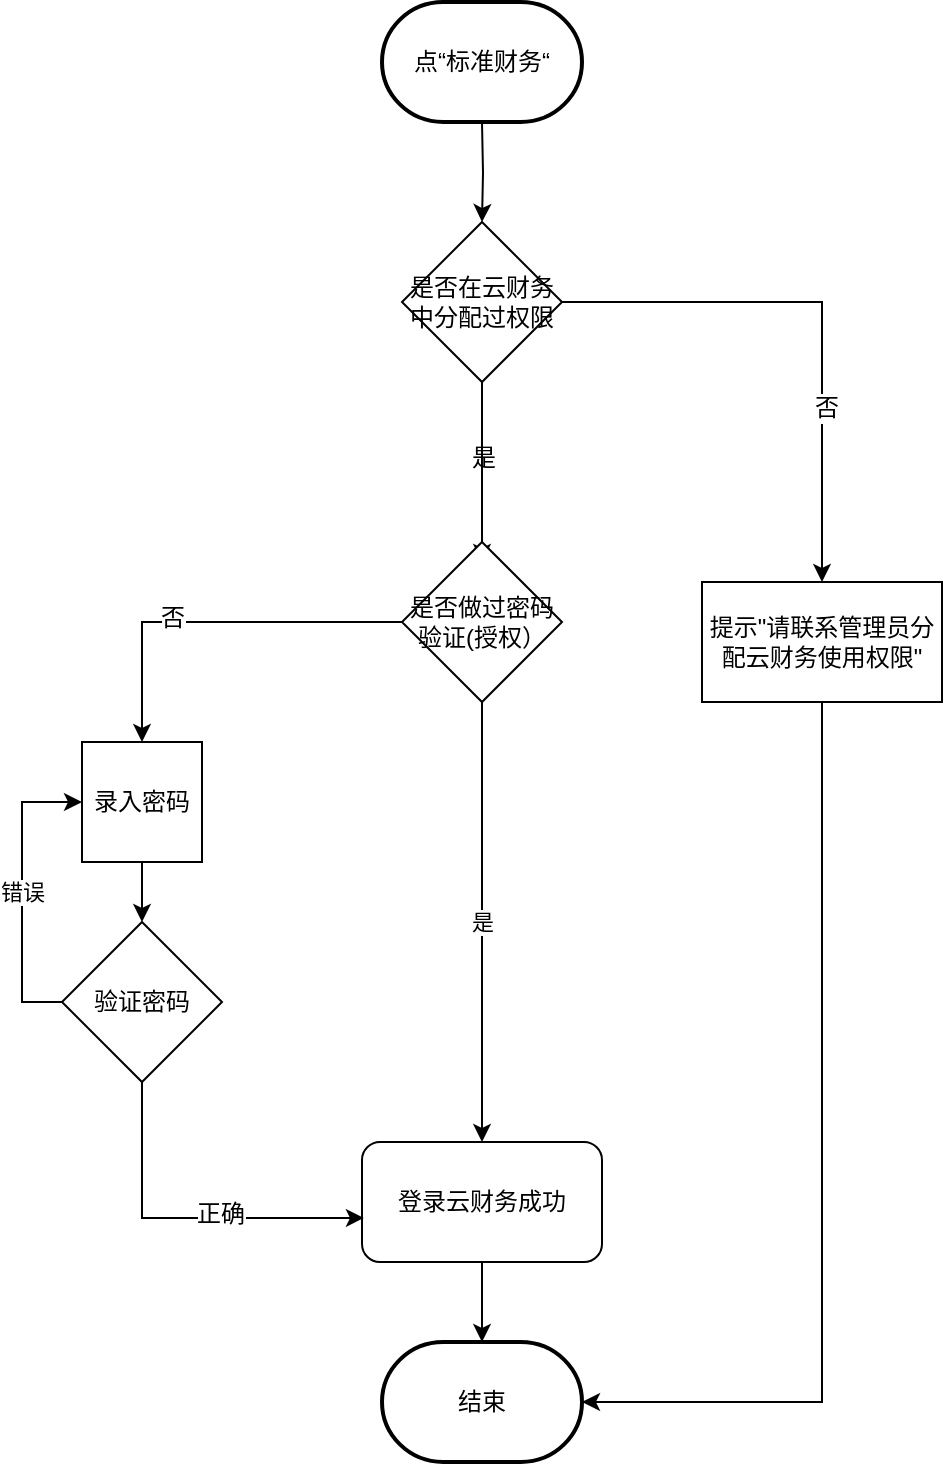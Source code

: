 <mxfile version="20.5.3" type="github" pages="5">
  <diagram id="2FH1oBRZPqTbDsNVQS-m" name="流程">
    <mxGraphModel dx="1422" dy="794" grid="1" gridSize="10" guides="1" tooltips="1" connect="1" arrows="1" fold="1" page="1" pageScale="1" pageWidth="827" pageHeight="1169" math="0" shadow="0">
      <root>
        <mxCell id="0" />
        <mxCell id="1" parent="0" />
        <mxCell id="DpBHxD5MmC1SIuMm1yzt-2" style="edgeStyle=orthogonalEdgeStyle;rounded=0;orthogonalLoop=1;jettySize=auto;html=1;" parent="1" target="DpBHxD5MmC1SIuMm1yzt-3" edge="1">
          <mxGeometry relative="1" as="geometry">
            <mxPoint x="310" y="290" as="targetPoint" />
            <mxPoint x="310" y="200" as="sourcePoint" />
          </mxGeometry>
        </mxCell>
        <mxCell id="DpBHxD5MmC1SIuMm1yzt-4" style="edgeStyle=orthogonalEdgeStyle;rounded=0;orthogonalLoop=1;jettySize=auto;html=1;" parent="1" source="DpBHxD5MmC1SIuMm1yzt-3" target="DpBHxD5MmC1SIuMm1yzt-5" edge="1">
          <mxGeometry relative="1" as="geometry">
            <mxPoint x="480" y="460" as="targetPoint" />
          </mxGeometry>
        </mxCell>
        <mxCell id="DpBHxD5MmC1SIuMm1yzt-6" value="否" style="text;html=1;resizable=0;points=[];align=center;verticalAlign=middle;labelBackgroundColor=#ffffff;" parent="DpBHxD5MmC1SIuMm1yzt-4" vertex="1" connectable="0">
          <mxGeometry x="-0.037" y="-53" relative="1" as="geometry">
            <mxPoint x="55" y="53" as="offset" />
          </mxGeometry>
        </mxCell>
        <mxCell id="DpBHxD5MmC1SIuMm1yzt-7" style="edgeStyle=orthogonalEdgeStyle;rounded=0;orthogonalLoop=1;jettySize=auto;html=1;" parent="1" source="DpBHxD5MmC1SIuMm1yzt-3" edge="1">
          <mxGeometry relative="1" as="geometry">
            <mxPoint x="310" y="420" as="targetPoint" />
          </mxGeometry>
        </mxCell>
        <mxCell id="DpBHxD5MmC1SIuMm1yzt-3" value="是否在云财务中分配过权限" style="rhombus;whiteSpace=wrap;html=1;" parent="1" vertex="1">
          <mxGeometry x="270" y="250" width="80" height="80" as="geometry" />
        </mxCell>
        <mxCell id="DpBHxD5MmC1SIuMm1yzt-23" style="edgeStyle=orthogonalEdgeStyle;rounded=0;orthogonalLoop=1;jettySize=auto;html=1;entryX=1;entryY=0.5;entryDx=0;entryDy=0;entryPerimeter=0;exitX=0.5;exitY=1;exitDx=0;exitDy=0;" parent="1" source="DpBHxD5MmC1SIuMm1yzt-5" target="DpBHxD5MmC1SIuMm1yzt-22" edge="1">
          <mxGeometry relative="1" as="geometry" />
        </mxCell>
        <mxCell id="DpBHxD5MmC1SIuMm1yzt-5" value="提示&quot;请联系管理员分配云财务使用权限&quot;&lt;br&gt;" style="rounded=0;whiteSpace=wrap;html=1;" parent="1" vertex="1">
          <mxGeometry x="420" y="430" width="120" height="60" as="geometry" />
        </mxCell>
        <mxCell id="DpBHxD5MmC1SIuMm1yzt-9" value="是" style="text;html=1;resizable=0;points=[];autosize=1;align=left;verticalAlign=top;spacingTop=-4;" parent="1" vertex="1">
          <mxGeometry x="303" y="358" width="30" height="20" as="geometry" />
        </mxCell>
        <mxCell id="DpBHxD5MmC1SIuMm1yzt-11" value="是" style="edgeStyle=orthogonalEdgeStyle;rounded=0;orthogonalLoop=1;jettySize=auto;html=1;" parent="1" source="DpBHxD5MmC1SIuMm1yzt-10" target="DpBHxD5MmC1SIuMm1yzt-12" edge="1">
          <mxGeometry relative="1" as="geometry">
            <mxPoint x="310" y="570" as="targetPoint" />
          </mxGeometry>
        </mxCell>
        <mxCell id="DpBHxD5MmC1SIuMm1yzt-13" style="edgeStyle=orthogonalEdgeStyle;rounded=0;orthogonalLoop=1;jettySize=auto;html=1;" parent="1" source="DpBHxD5MmC1SIuMm1yzt-10" target="DpBHxD5MmC1SIuMm1yzt-14" edge="1">
          <mxGeometry relative="1" as="geometry">
            <mxPoint x="130" y="540" as="targetPoint" />
          </mxGeometry>
        </mxCell>
        <mxCell id="DpBHxD5MmC1SIuMm1yzt-15" value="否" style="text;html=1;resizable=0;points=[];align=center;verticalAlign=middle;labelBackgroundColor=#ffffff;" parent="DpBHxD5MmC1SIuMm1yzt-13" vertex="1" connectable="0">
          <mxGeometry x="0.21" y="-2" relative="1" as="geometry">
            <mxPoint as="offset" />
          </mxGeometry>
        </mxCell>
        <mxCell id="DpBHxD5MmC1SIuMm1yzt-10" value="是否做过密码验证(授权）" style="rhombus;whiteSpace=wrap;html=1;" parent="1" vertex="1">
          <mxGeometry x="270" y="410" width="80" height="80" as="geometry" />
        </mxCell>
        <mxCell id="DpBHxD5MmC1SIuMm1yzt-21" style="edgeStyle=orthogonalEdgeStyle;rounded=0;orthogonalLoop=1;jettySize=auto;html=1;" parent="1" source="DpBHxD5MmC1SIuMm1yzt-12" target="DpBHxD5MmC1SIuMm1yzt-22" edge="1">
          <mxGeometry relative="1" as="geometry">
            <mxPoint x="310" y="880" as="targetPoint" />
          </mxGeometry>
        </mxCell>
        <mxCell id="DpBHxD5MmC1SIuMm1yzt-12" value="登录云财务成功" style="rounded=1;whiteSpace=wrap;html=1;" parent="1" vertex="1">
          <mxGeometry x="250" y="710" width="120" height="60" as="geometry" />
        </mxCell>
        <mxCell id="DpBHxD5MmC1SIuMm1yzt-16" style="edgeStyle=orthogonalEdgeStyle;rounded=0;orthogonalLoop=1;jettySize=auto;html=1;" parent="1" source="DpBHxD5MmC1SIuMm1yzt-14" target="DpBHxD5MmC1SIuMm1yzt-17" edge="1">
          <mxGeometry relative="1" as="geometry">
            <mxPoint x="140" y="620" as="targetPoint" />
          </mxGeometry>
        </mxCell>
        <mxCell id="DpBHxD5MmC1SIuMm1yzt-14" value="录入密码" style="whiteSpace=wrap;html=1;aspect=fixed;" parent="1" vertex="1">
          <mxGeometry x="110" y="510" width="60" height="60" as="geometry" />
        </mxCell>
        <mxCell id="DpBHxD5MmC1SIuMm1yzt-18" style="edgeStyle=orthogonalEdgeStyle;rounded=0;orthogonalLoop=1;jettySize=auto;html=1;entryX=0.008;entryY=0.633;entryDx=0;entryDy=0;entryPerimeter=0;exitX=0.5;exitY=1;exitDx=0;exitDy=0;" parent="1" source="DpBHxD5MmC1SIuMm1yzt-17" target="DpBHxD5MmC1SIuMm1yzt-12" edge="1">
          <mxGeometry relative="1" as="geometry" />
        </mxCell>
        <mxCell id="DpBHxD5MmC1SIuMm1yzt-19" value="正确" style="text;html=1;resizable=0;points=[];align=center;verticalAlign=middle;labelBackgroundColor=#ffffff;" parent="DpBHxD5MmC1SIuMm1yzt-18" vertex="1" connectable="0">
          <mxGeometry x="0.196" y="2" relative="1" as="geometry">
            <mxPoint as="offset" />
          </mxGeometry>
        </mxCell>
        <mxCell id="DpBHxD5MmC1SIuMm1yzt-20" value="错误" style="edgeStyle=orthogonalEdgeStyle;rounded=0;orthogonalLoop=1;jettySize=auto;html=1;entryX=0;entryY=0.5;entryDx=0;entryDy=0;exitX=0;exitY=0.5;exitDx=0;exitDy=0;" parent="1" source="DpBHxD5MmC1SIuMm1yzt-17" target="DpBHxD5MmC1SIuMm1yzt-14" edge="1">
          <mxGeometry relative="1" as="geometry" />
        </mxCell>
        <mxCell id="DpBHxD5MmC1SIuMm1yzt-17" value="验证密码" style="rhombus;whiteSpace=wrap;html=1;" parent="1" vertex="1">
          <mxGeometry x="100" y="600" width="80" height="80" as="geometry" />
        </mxCell>
        <mxCell id="DpBHxD5MmC1SIuMm1yzt-22" value="结束" style="strokeWidth=2;html=1;shape=mxgraph.flowchart.terminator;whiteSpace=wrap;" parent="1" vertex="1">
          <mxGeometry x="260" y="810" width="100" height="60" as="geometry" />
        </mxCell>
        <mxCell id="DpBHxD5MmC1SIuMm1yzt-24" value="点“标准财务“" style="strokeWidth=2;html=1;shape=mxgraph.flowchart.terminator;whiteSpace=wrap;" parent="1" vertex="1">
          <mxGeometry x="260" y="140" width="100" height="60" as="geometry" />
        </mxCell>
      </root>
    </mxGraphModel>
  </diagram>
  <diagram id="aBCYHGFu5XMhylgN3FTu" name="Page-2">
    <mxGraphModel dx="1422" dy="794" grid="1" gridSize="10" guides="1" tooltips="1" connect="1" arrows="1" fold="1" page="1" pageScale="1" pageWidth="827" pageHeight="1169" math="0" shadow="0">
      <root>
        <mxCell id="WR9KJZWkcBQFRR8G0NdJ-0" />
        <mxCell id="WR9KJZWkcBQFRR8G0NdJ-1" parent="WR9KJZWkcBQFRR8G0NdJ-0" />
        <mxCell id="F9_ioKnyrtnaojyvEA18-0" value="nodejs" style="rounded=0;whiteSpace=wrap;html=1;" parent="WR9KJZWkcBQFRR8G0NdJ-1" vertex="1">
          <mxGeometry x="120" y="140" width="130" height="60" as="geometry" />
        </mxCell>
        <mxCell id="F9_ioKnyrtnaojyvEA18-1" value="Aprac" style="rounded=0;whiteSpace=wrap;html=1;" parent="WR9KJZWkcBQFRR8G0NdJ-1" vertex="1">
          <mxGeometry x="250" y="140" width="130" height="60" as="geometry" />
        </mxCell>
        <mxCell id="F9_ioKnyrtnaojyvEA18-2" value="mysql" style="rounded=0;whiteSpace=wrap;html=1;" parent="WR9KJZWkcBQFRR8G0NdJ-1" vertex="1">
          <mxGeometry x="120" y="200" width="260" height="60" as="geometry" />
        </mxCell>
        <mxCell id="F9_ioKnyrtnaojyvEA18-3" value="linux" style="rounded=0;whiteSpace=wrap;html=1;" parent="WR9KJZWkcBQFRR8G0NdJ-1" vertex="1">
          <mxGeometry x="120" y="260" width="260" height="60" as="geometry" />
        </mxCell>
      </root>
    </mxGraphModel>
  </diagram>
  <diagram id="VMzlYNDD-KMSbTbEH4R2" name="结构">
    <mxGraphModel dx="1422" dy="794" grid="1" gridSize="10" guides="1" tooltips="1" connect="1" arrows="1" fold="1" page="1" pageScale="1" pageWidth="2339" pageHeight="3300" math="0" shadow="0">
      <root>
        <mxCell id="YWuLQID-T62jxmNtoZpk-0" />
        <mxCell id="YWuLQID-T62jxmNtoZpk-1" parent="YWuLQID-T62jxmNtoZpk-0" />
        <mxCell id="YWuLQID-T62jxmNtoZpk-2" value="JavaScript" style="rounded=0;whiteSpace=wrap;html=1;fontStyle=1" parent="YWuLQID-T62jxmNtoZpk-1" vertex="1">
          <mxGeometry x="400" y="380" width="110" height="60" as="geometry" />
        </mxCell>
        <mxCell id="YWuLQID-T62jxmNtoZpk-3" value=".Net(C#)" style="rounded=0;whiteSpace=wrap;html=1;fontStyle=1" parent="YWuLQID-T62jxmNtoZpk-1" vertex="1">
          <mxGeometry x="260" y="440" width="250" height="60" as="geometry" />
        </mxCell>
        <mxCell id="ccIuDA0MVtU8twA8KvAj-0" value="MySQL" style="rounded=0;whiteSpace=wrap;html=1;fontStyle=1" parent="YWuLQID-T62jxmNtoZpk-1" vertex="1">
          <mxGeometry x="260" y="500" width="250" height="70" as="geometry" />
        </mxCell>
        <mxCell id="ccIuDA0MVtU8twA8KvAj-5" value="" style="shape=curlyBracket;whiteSpace=wrap;html=1;rounded=1;" parent="YWuLQID-T62jxmNtoZpk-1" vertex="1">
          <mxGeometry x="220" y="390" width="20" height="90" as="geometry" />
        </mxCell>
        <mxCell id="ccIuDA0MVtU8twA8KvAj-10" value="Gspx" style="rounded=0;whiteSpace=wrap;html=1;fontStyle=1" parent="YWuLQID-T62jxmNtoZpk-1" vertex="1">
          <mxGeometry x="260" y="380" width="140" height="60" as="geometry" />
        </mxCell>
        <mxCell id="ccIuDA0MVtU8twA8KvAj-11" value="JavaScript" style="rounded=0;whiteSpace=wrap;html=1;fontStyle=1" parent="YWuLQID-T62jxmNtoZpk-1" vertex="1">
          <mxGeometry x="1010" y="380" width="110" height="60" as="geometry" />
        </mxCell>
        <mxCell id="ccIuDA0MVtU8twA8KvAj-12" value="NodeJ(JavaScript）" style="rounded=0;whiteSpace=wrap;html=1;fontStyle=1" parent="YWuLQID-T62jxmNtoZpk-1" vertex="1">
          <mxGeometry x="870" y="440" width="250" height="60" as="geometry" />
        </mxCell>
        <mxCell id="ccIuDA0MVtU8twA8KvAj-13" value="MySQL" style="rounded=0;whiteSpace=wrap;html=1;fontStyle=1" parent="YWuLQID-T62jxmNtoZpk-1" vertex="1">
          <mxGeometry x="870" y="500" width="250" height="70" as="geometry" />
        </mxCell>
        <mxCell id="ccIuDA0MVtU8twA8KvAj-14" value="" style="shape=curlyBracket;whiteSpace=wrap;html=1;rounded=1;" parent="YWuLQID-T62jxmNtoZpk-1" vertex="1">
          <mxGeometry x="830" y="390" width="20" height="90" as="geometry" />
        </mxCell>
        <mxCell id="ccIuDA0MVtU8twA8KvAj-15" value="Gspx" style="rounded=0;whiteSpace=wrap;html=1;fontStyle=1" parent="YWuLQID-T62jxmNtoZpk-1" vertex="1">
          <mxGeometry x="870" y="380" width="140" height="60" as="geometry" />
        </mxCell>
        <mxCell id="ccIuDA0MVtU8twA8KvAj-18" value="JavaScript" style="rounded=0;whiteSpace=wrap;html=1;" parent="YWuLQID-T62jxmNtoZpk-1" vertex="1">
          <mxGeometry x="400" y="690" width="110" height="60" as="geometry" />
        </mxCell>
        <mxCell id="ccIuDA0MVtU8twA8KvAj-19" value="Java" style="rounded=0;whiteSpace=wrap;html=1;" parent="YWuLQID-T62jxmNtoZpk-1" vertex="1">
          <mxGeometry x="260" y="810" width="90" height="60" as="geometry" />
        </mxCell>
        <mxCell id="ccIuDA0MVtU8twA8KvAj-20" value="PostgreSql&lt;br&gt;" style="rounded=0;whiteSpace=wrap;html=1;" parent="YWuLQID-T62jxmNtoZpk-1" vertex="1">
          <mxGeometry x="260" y="870" width="250" height="70" as="geometry" />
        </mxCell>
        <mxCell id="ccIuDA0MVtU8twA8KvAj-21" value="" style="shape=curlyBracket;whiteSpace=wrap;html=1;rounded=1;" parent="YWuLQID-T62jxmNtoZpk-1" vertex="1">
          <mxGeometry x="210" y="700" width="30" height="90" as="geometry" />
        </mxCell>
        <mxCell id="ccIuDA0MVtU8twA8KvAj-22" value="Gspx" style="rounded=0;whiteSpace=wrap;html=1;" parent="YWuLQID-T62jxmNtoZpk-1" vertex="1">
          <mxGeometry x="260" y="690" width="140" height="60" as="geometry" />
        </mxCell>
        <mxCell id="ccIuDA0MVtU8twA8KvAj-26" value="Web服务器&lt;br&gt;Windows" style="shape=ext;double=1;rounded=0;whiteSpace=wrap;html=1;fillColor=#f8cecc;strokeColor=#b85450;fontStyle=1" parent="YWuLQID-T62jxmNtoZpk-1" vertex="1">
          <mxGeometry x="510" y="440" width="70" height="60" as="geometry" />
        </mxCell>
        <mxCell id="ccIuDA0MVtU8twA8KvAj-27" value="数据库&lt;br&gt;Linux" style="shape=ext;double=1;rounded=0;whiteSpace=wrap;html=1;fillColor=#e1d5e7;strokeColor=#9673a6;direction=west;fontStyle=1" parent="YWuLQID-T62jxmNtoZpk-1" vertex="1">
          <mxGeometry x="510" y="500" width="70" height="70" as="geometry" />
        </mxCell>
        <mxCell id="ccIuDA0MVtU8twA8KvAj-31" value="Aprac" style="text;strokeColor=none;fillColor=none;html=1;fontSize=24;fontStyle=1;verticalAlign=middle;align=center;" parent="YWuLQID-T62jxmNtoZpk-1" vertex="1">
          <mxGeometry x="115" y="720" width="100" height="45" as="geometry" />
        </mxCell>
        <mxCell id="ccIuDA0MVtU8twA8KvAj-32" value="浏览器" style="shape=ext;double=1;rounded=0;whiteSpace=wrap;html=1;fillColor=#dae8fc;strokeColor=#6c8ebf;direction=south;fontStyle=1" parent="YWuLQID-T62jxmNtoZpk-1" vertex="1">
          <mxGeometry x="510" y="380" width="70" height="60" as="geometry" />
        </mxCell>
        <mxCell id="ccIuDA0MVtU8twA8KvAj-33" value="Web服务器&lt;br&gt;Windows" style="shape=ext;double=1;rounded=0;whiteSpace=wrap;html=1;fillColor=#e1d5e7;strokeColor=#9673a6;fontStyle=1" parent="YWuLQID-T62jxmNtoZpk-1" vertex="1">
          <mxGeometry x="1121" y="440" width="70" height="60" as="geometry" />
        </mxCell>
        <mxCell id="ccIuDA0MVtU8twA8KvAj-34" value="数据库&lt;br&gt;Linux" style="shape=ext;double=1;rounded=0;whiteSpace=wrap;html=1;fillColor=#e1d5e7;strokeColor=#9673a6;direction=west;fontStyle=1" parent="YWuLQID-T62jxmNtoZpk-1" vertex="1">
          <mxGeometry x="1121" y="500" width="70" height="70" as="geometry" />
        </mxCell>
        <mxCell id="ccIuDA0MVtU8twA8KvAj-35" value="浏览器" style="shape=ext;double=1;rounded=0;whiteSpace=wrap;html=1;fillColor=#dae8fc;strokeColor=#6c8ebf;direction=south;fontStyle=1" parent="YWuLQID-T62jxmNtoZpk-1" vertex="1">
          <mxGeometry x="1121" y="380" width="70" height="60" as="geometry" />
        </mxCell>
        <mxCell id="ccIuDA0MVtU8twA8KvAj-36" value="NodeJs" style="rounded=0;whiteSpace=wrap;html=1;" parent="YWuLQID-T62jxmNtoZpk-1" vertex="1">
          <mxGeometry x="260" y="750" width="250" height="60" as="geometry" />
        </mxCell>
        <mxCell id="ccIuDA0MVtU8twA8KvAj-37" value="Web服务器&lt;br&gt;Windows" style="shape=ext;double=1;rounded=0;whiteSpace=wrap;html=1;fillColor=#f8cecc;strokeColor=#b85450;fontStyle=1" parent="YWuLQID-T62jxmNtoZpk-1" vertex="1">
          <mxGeometry x="510" y="750" width="70" height="70" as="geometry" />
        </mxCell>
        <mxCell id="ccIuDA0MVtU8twA8KvAj-38" value="业务服务器&lt;br&gt;linux" style="shape=ext;double=1;rounded=0;whiteSpace=wrap;html=1;fillColor=#e1d5e7;strokeColor=#9673a6;fontStyle=1;direction=south;" parent="YWuLQID-T62jxmNtoZpk-1" vertex="1">
          <mxGeometry x="510" y="809" width="70" height="61" as="geometry" />
        </mxCell>
        <mxCell id="ccIuDA0MVtU8twA8KvAj-39" value="Java" style="rounded=0;whiteSpace=wrap;html=1;" parent="YWuLQID-T62jxmNtoZpk-1" vertex="1">
          <mxGeometry x="350" y="810" width="90" height="60" as="geometry" />
        </mxCell>
        <mxCell id="ccIuDA0MVtU8twA8KvAj-40" value="Java" style="rounded=0;whiteSpace=wrap;html=1;" parent="YWuLQID-T62jxmNtoZpk-1" vertex="1">
          <mxGeometry x="440" y="810" width="70" height="60" as="geometry" />
        </mxCell>
        <mxCell id="ccIuDA0MVtU8twA8KvAj-41" value="数据库&lt;br&gt;Linux" style="shape=ext;double=1;rounded=0;whiteSpace=wrap;html=1;fillColor=#e1d5e7;strokeColor=#9673a6;direction=north;fontStyle=1" parent="YWuLQID-T62jxmNtoZpk-1" vertex="1">
          <mxGeometry x="510" y="870" width="70" height="70" as="geometry" />
        </mxCell>
        <mxCell id="ccIuDA0MVtU8twA8KvAj-42" value="浏览器" style="shape=ext;double=1;rounded=0;whiteSpace=wrap;html=1;fillColor=#dae8fc;strokeColor=#6c8ebf;direction=south;fontStyle=1" parent="YWuLQID-T62jxmNtoZpk-1" vertex="1">
          <mxGeometry x="510" y="690" width="70" height="61" as="geometry" />
        </mxCell>
      </root>
    </mxGraphModel>
  </diagram>
  <diagram id="Y5XuFBGO-1XLfdUmer7-" name="Page-4">
    <mxGraphModel dx="1422" dy="794" grid="1" gridSize="10" guides="1" tooltips="1" connect="1" arrows="1" fold="1" page="1" pageScale="1" pageWidth="2339" pageHeight="3300" math="0" shadow="0">
      <root>
        <mxCell id="Gf4wCyeKCAscAPjj7U1f-0" />
        <mxCell id="Gf4wCyeKCAscAPjj7U1f-1" parent="Gf4wCyeKCAscAPjj7U1f-0" />
        <mxCell id="Gf4wCyeKCAscAPjj7U1f-10" style="edgeStyle=orthogonalEdgeStyle;rounded=0;orthogonalLoop=1;jettySize=auto;html=1;" parent="Gf4wCyeKCAscAPjj7U1f-1" source="Gf4wCyeKCAscAPjj7U1f-5" target="Gf4wCyeKCAscAPjj7U1f-6" edge="1">
          <mxGeometry relative="1" as="geometry" />
        </mxCell>
        <mxCell id="Gf4wCyeKCAscAPjj7U1f-5" value="云ERP/进销存" style="shape=component;align=left;spacingLeft=36;fillColor=#f8cecc;strokeColor=#b85450;" parent="Gf4wCyeKCAscAPjj7U1f-1" vertex="1">
          <mxGeometry x="350" y="308" width="120" height="60" as="geometry" />
        </mxCell>
        <mxCell id="Gf4wCyeKCAscAPjj7U1f-6" value="云财务" style="shape=component;align=left;spacingLeft=36;fillColor=#dae8fc;strokeColor=#6c8ebf;" parent="Gf4wCyeKCAscAPjj7U1f-1" vertex="1">
          <mxGeometry x="550" y="308" width="120" height="60" as="geometry" />
        </mxCell>
        <mxCell id="Gf4wCyeKCAscAPjj7U1f-9" style="edgeStyle=orthogonalEdgeStyle;rounded=0;orthogonalLoop=1;jettySize=auto;html=1;" parent="Gf4wCyeKCAscAPjj7U1f-1" source="Gf4wCyeKCAscAPjj7U1f-8" edge="1">
          <mxGeometry relative="1" as="geometry">
            <mxPoint x="350" y="338" as="targetPoint" />
          </mxGeometry>
        </mxCell>
        <mxCell id="Gf4wCyeKCAscAPjj7U1f-8" value="Actor" style="shape=umlActor;verticalLabelPosition=bottom;labelBackgroundColor=#ffffff;verticalAlign=top;html=1;" parent="Gf4wCyeKCAscAPjj7U1f-1" vertex="1">
          <mxGeometry x="205" y="308" width="30" height="60" as="geometry" />
        </mxCell>
        <mxCell id="Gf4wCyeKCAscAPjj7U1f-12" value="云财务" style="shape=component;align=left;spacingLeft=36;fillColor=#dae8fc;strokeColor=#6c8ebf;" parent="Gf4wCyeKCAscAPjj7U1f-1" vertex="1">
          <mxGeometry x="359" y="558" width="120" height="60" as="geometry" />
        </mxCell>
        <mxCell id="Gf4wCyeKCAscAPjj7U1f-14" style="edgeStyle=orthogonalEdgeStyle;rounded=0;orthogonalLoop=1;jettySize=auto;html=1;entryX=0;entryY=0.7;entryDx=0;entryDy=0;" parent="Gf4wCyeKCAscAPjj7U1f-1" edge="1">
          <mxGeometry relative="1" as="geometry">
            <mxPoint x="235" y="588" as="sourcePoint" />
            <mxPoint x="359" y="588" as="targetPoint" />
          </mxGeometry>
        </mxCell>
        <mxCell id="Gf4wCyeKCAscAPjj7U1f-15" value="Actor" style="shape=umlActor;verticalLabelPosition=bottom;labelBackgroundColor=#ffffff;verticalAlign=top;html=1;" parent="Gf4wCyeKCAscAPjj7U1f-1" vertex="1">
          <mxGeometry x="205" y="559" width="30" height="60" as="geometry" />
        </mxCell>
        <mxCell id="Gf4wCyeKCAscAPjj7U1f-25" value="" style="html=1;points=[];perimeter=orthogonalPerimeter;fontStyle=1" parent="Gf4wCyeKCAscAPjj7U1f-1" vertex="1">
          <mxGeometry x="280" y="800" width="10" height="230" as="geometry" />
        </mxCell>
        <mxCell id="Gf4wCyeKCAscAPjj7U1f-29" value="" style="html=1;points=[];perimeter=orthogonalPerimeter;fontStyle=1" parent="Gf4wCyeKCAscAPjj7U1f-1" vertex="1">
          <mxGeometry x="485" y="800" width="10" height="230" as="geometry" />
        </mxCell>
        <mxCell id="Gf4wCyeKCAscAPjj7U1f-30" value="开通云财务" style="html=1;verticalAlign=bottom;endArrow=block;entryX=0;entryY=0;fontStyle=1" parent="Gf4wCyeKCAscAPjj7U1f-1" target="Gf4wCyeKCAscAPjj7U1f-29" edge="1">
          <mxGeometry relative="1" as="geometry">
            <mxPoint x="292" y="800" as="sourcePoint" />
          </mxGeometry>
        </mxCell>
        <mxCell id="IRzDaZDGXRu-QsONHawN-5" value="验证身份" style="html=1;verticalAlign=bottom;endArrow=block;exitX=1.2;exitY=0.025;exitDx=0;exitDy=0;exitPerimeter=0;entryX=0.4;entryY=0.013;entryDx=0;entryDy=0;entryPerimeter=0;fontStyle=1" parent="Gf4wCyeKCAscAPjj7U1f-1" target="IRzDaZDGXRu-QsONHawN-8" edge="1">
          <mxGeometry relative="1" as="geometry">
            <mxPoint x="490" y="880" as="sourcePoint" />
            <mxPoint x="690" y="878" as="targetPoint" />
            <Array as="points">
              <mxPoint x="588" y="878" />
            </Array>
          </mxGeometry>
        </mxCell>
        <mxCell id="IRzDaZDGXRu-QsONHawN-8" value="" style="html=1;points=[];perimeter=orthogonalPerimeter;fontStyle=1" parent="Gf4wCyeKCAscAPjj7U1f-1" vertex="1">
          <mxGeometry x="696" y="877" width="10" height="80" as="geometry" />
        </mxCell>
        <mxCell id="IRzDaZDGXRu-QsONHawN-11" value="开通成功" style="html=1;verticalAlign=bottom;endArrow=open;dashed=1;endSize=8;exitX=0;exitY=0.95;entryX=1.2;entryY=0.991;entryDx=0;entryDy=0;entryPerimeter=0;fontStyle=1" parent="Gf4wCyeKCAscAPjj7U1f-1" target="Gf4wCyeKCAscAPjj7U1f-25" edge="1">
          <mxGeometry relative="1" as="geometry">
            <mxPoint x="300" y="1027" as="targetPoint" />
            <mxPoint x="486" y="1027" as="sourcePoint" />
          </mxGeometry>
        </mxCell>
        <mxCell id="IRzDaZDGXRu-QsONHawN-13" value="返回登录信息" style="html=1;verticalAlign=bottom;endArrow=open;dashed=1;endSize=8;exitX=0;exitY=0.95;entryX=1.2;entryY=0.991;entryDx=0;entryDy=0;entryPerimeter=0;fontStyle=1" parent="Gf4wCyeKCAscAPjj7U1f-1" edge="1">
          <mxGeometry relative="1" as="geometry">
            <mxPoint x="495" y="957.43" as="targetPoint" />
            <mxPoint x="689" y="956.5" as="sourcePoint" />
            <Array as="points">
              <mxPoint x="593" y="957.5" />
            </Array>
          </mxGeometry>
        </mxCell>
        <mxCell id="IRzDaZDGXRu-QsONHawN-14" value="加密系统" style="shape=umlLifeline;perimeter=lifelinePerimeter;whiteSpace=wrap;html=1;container=1;collapsible=0;recursiveResize=0;outlineConnect=0;fontStyle=1" parent="Gf4wCyeKCAscAPjj7U1f-1" vertex="1">
          <mxGeometry x="651" y="730" width="100" height="315" as="geometry" />
        </mxCell>
        <mxCell id="IRzDaZDGXRu-QsONHawN-15" value="云财务" style="shape=umlLifeline;perimeter=lifelinePerimeter;whiteSpace=wrap;html=1;container=1;collapsible=0;recursiveResize=0;outlineConnect=0;fontStyle=1" parent="Gf4wCyeKCAscAPjj7U1f-1" vertex="1">
          <mxGeometry x="440" y="730" width="100" height="340" as="geometry" />
        </mxCell>
        <mxCell id="IRzDaZDGXRu-QsONHawN-16" value="云ERP/进销存" style="shape=umlLifeline;perimeter=lifelinePerimeter;whiteSpace=wrap;html=1;container=1;collapsible=0;recursiveResize=0;outlineConnect=0;fontStyle=1" parent="Gf4wCyeKCAscAPjj7U1f-1" vertex="1">
          <mxGeometry x="235" y="730" width="100" height="340" as="geometry" />
        </mxCell>
        <mxCell id="IRzDaZDGXRu-QsONHawN-17" value="" style="html=1;points=[];perimeter=orthogonalPerimeter;fontStyle=1" parent="Gf4wCyeKCAscAPjj7U1f-1" vertex="1">
          <mxGeometry x="885" y="800" width="10" height="230" as="geometry" />
        </mxCell>
        <mxCell id="IRzDaZDGXRu-QsONHawN-18" value="" style="html=1;points=[];perimeter=orthogonalPerimeter;fontStyle=1" parent="Gf4wCyeKCAscAPjj7U1f-1" vertex="1">
          <mxGeometry x="1090" y="800" width="10" height="230" as="geometry" />
        </mxCell>
        <mxCell id="IRzDaZDGXRu-QsONHawN-19" value="录入ERP登录信息关联ERP" style="html=1;verticalAlign=bottom;endArrow=block;entryX=0;entryY=0;fontStyle=1" parent="Gf4wCyeKCAscAPjj7U1f-1" target="IRzDaZDGXRu-QsONHawN-18" edge="1">
          <mxGeometry relative="1" as="geometry">
            <mxPoint x="897" y="800" as="sourcePoint" />
          </mxGeometry>
        </mxCell>
        <mxCell id="IRzDaZDGXRu-QsONHawN-20" value="验证身份" style="html=1;verticalAlign=bottom;endArrow=block;exitX=1.2;exitY=0.025;exitDx=0;exitDy=0;exitPerimeter=0;entryX=0.4;entryY=0.013;entryDx=0;entryDy=0;entryPerimeter=0;fontStyle=1" parent="Gf4wCyeKCAscAPjj7U1f-1" target="IRzDaZDGXRu-QsONHawN-21" edge="1">
          <mxGeometry relative="1" as="geometry">
            <mxPoint x="1095" y="880" as="sourcePoint" />
            <mxPoint x="1295" y="878" as="targetPoint" />
            <Array as="points">
              <mxPoint x="1193" y="878" />
            </Array>
          </mxGeometry>
        </mxCell>
        <mxCell id="IRzDaZDGXRu-QsONHawN-21" value="" style="html=1;points=[];perimeter=orthogonalPerimeter;fontStyle=1" parent="Gf4wCyeKCAscAPjj7U1f-1" vertex="1">
          <mxGeometry x="1301" y="877" width="10" height="80" as="geometry" />
        </mxCell>
        <mxCell id="IRzDaZDGXRu-QsONHawN-22" value="关联成功" style="html=1;verticalAlign=bottom;endArrow=open;dashed=1;endSize=8;exitX=0;exitY=0.95;entryX=1.2;entryY=0.991;entryDx=0;entryDy=0;entryPerimeter=0;fontStyle=1" parent="Gf4wCyeKCAscAPjj7U1f-1" target="IRzDaZDGXRu-QsONHawN-17" edge="1">
          <mxGeometry relative="1" as="geometry">
            <mxPoint x="905" y="1027" as="targetPoint" />
            <mxPoint x="1091" y="1027.0" as="sourcePoint" />
          </mxGeometry>
        </mxCell>
        <mxCell id="IRzDaZDGXRu-QsONHawN-23" value="返回登录信息" style="html=1;verticalAlign=bottom;endArrow=open;dashed=1;endSize=8;exitX=0;exitY=0.95;entryX=1.2;entryY=0.991;entryDx=0;entryDy=0;entryPerimeter=0;fontStyle=1" parent="Gf4wCyeKCAscAPjj7U1f-1" edge="1">
          <mxGeometry relative="1" as="geometry">
            <mxPoint x="1100" y="957.43" as="targetPoint" />
            <mxPoint x="1294.0" y="956.5" as="sourcePoint" />
            <Array as="points">
              <mxPoint x="1198" y="957.5" />
            </Array>
          </mxGeometry>
        </mxCell>
        <mxCell id="IRzDaZDGXRu-QsONHawN-24" value="加密系统" style="shape=umlLifeline;perimeter=lifelinePerimeter;whiteSpace=wrap;html=1;container=1;collapsible=0;recursiveResize=0;outlineConnect=0;fontStyle=1" parent="Gf4wCyeKCAscAPjj7U1f-1" vertex="1">
          <mxGeometry x="1256" y="730" width="100" height="315" as="geometry" />
        </mxCell>
        <mxCell id="IRzDaZDGXRu-QsONHawN-25" value="云ERP/进销存" style="shape=umlLifeline;perimeter=lifelinePerimeter;whiteSpace=wrap;html=1;container=1;collapsible=0;recursiveResize=0;outlineConnect=0;fontStyle=1" parent="Gf4wCyeKCAscAPjj7U1f-1" vertex="1">
          <mxGeometry x="1045" y="730" width="100" height="340" as="geometry" />
        </mxCell>
        <mxCell id="IRzDaZDGXRu-QsONHawN-26" value="云财务" style="shape=umlLifeline;perimeter=lifelinePerimeter;whiteSpace=wrap;html=1;container=1;collapsible=0;recursiveResize=0;outlineConnect=0;fontStyle=1" parent="Gf4wCyeKCAscAPjj7U1f-1" vertex="1">
          <mxGeometry x="840" y="730" width="100" height="340" as="geometry" />
        </mxCell>
      </root>
    </mxGraphModel>
  </diagram>
  <diagram id="sznLY1k0a0ub0tFxPdeO" name="时序">
    <mxGraphModel dx="1422" dy="794" grid="1" gridSize="10" guides="1" tooltips="1" connect="1" arrows="1" fold="1" page="1" pageScale="1" pageWidth="2339" pageHeight="3300" math="0" shadow="0">
      <root>
        <mxCell id="47K-oA5UUqzfe06KCMrA-0" />
        <mxCell id="47K-oA5UUqzfe06KCMrA-1" parent="47K-oA5UUqzfe06KCMrA-0" />
        <mxCell id="hq-KXrx33E0H_CvM3BnV-7" value="加密系统" style="shape=umlLifeline;perimeter=lifelinePerimeter;whiteSpace=wrap;html=1;container=1;collapsible=0;recursiveResize=0;outlineConnect=0;fontStyle=1" parent="47K-oA5UUqzfe06KCMrA-1" vertex="1">
          <mxGeometry x="1045" y="610" width="95" height="420" as="geometry" />
        </mxCell>
        <mxCell id="hq-KXrx33E0H_CvM3BnV-9" value="云财务" style="shape=umlLifeline;perimeter=lifelinePerimeter;whiteSpace=wrap;html=1;container=1;collapsible=0;recursiveResize=0;outlineConnect=0;fontStyle=1" parent="47K-oA5UUqzfe06KCMrA-1" vertex="1">
          <mxGeometry x="840" y="615" width="100" height="415" as="geometry" />
        </mxCell>
        <mxCell id="hq-KXrx33E0H_CvM3BnV-8" value="云ERP/进销存" style="shape=umlLifeline;perimeter=lifelinePerimeter;whiteSpace=wrap;html=1;container=1;collapsible=0;recursiveResize=0;outlineConnect=0;fontStyle=1" parent="47K-oA5UUqzfe06KCMrA-1" vertex="1">
          <mxGeometry x="1251" y="610" width="99" height="410" as="geometry" />
        </mxCell>
        <mxCell id="hq-KXrx33E0H_CvM3BnV-4" value="" style="html=1;points=[];perimeter=orthogonalPerimeter;fontStyle=1" parent="hq-KXrx33E0H_CvM3BnV-8" vertex="1">
          <mxGeometry x="45" y="205" width="10" height="185" as="geometry" />
        </mxCell>
        <mxCell id="oJjUmzVq87GILcO7FcmE-9" value="云ERP/进销存" style="shape=umlLifeline;perimeter=lifelinePerimeter;whiteSpace=wrap;html=1;container=1;collapsible=0;recursiveResize=0;outlineConnect=0;fontStyle=1" parent="47K-oA5UUqzfe06KCMrA-1" vertex="1">
          <mxGeometry x="230" y="610" width="100" height="430" as="geometry" />
        </mxCell>
        <mxCell id="oJjUmzVq87GILcO7FcmE-0" value="" style="html=1;points=[];perimeter=orthogonalPerimeter;fontStyle=1" parent="47K-oA5UUqzfe06KCMrA-1" vertex="1">
          <mxGeometry x="275" y="680" width="10" height="320" as="geometry" />
        </mxCell>
        <mxCell id="oJjUmzVq87GILcO7FcmE-2" value="录入密码进行身份验证" style="html=1;verticalAlign=bottom;endArrow=block;entryX=0;entryY=0;fontStyle=1" parent="47K-oA5UUqzfe06KCMrA-1" target="oJjUmzVq87GILcO7FcmE-1" edge="1">
          <mxGeometry relative="1" as="geometry">
            <mxPoint x="287" y="680" as="sourcePoint" />
          </mxGeometry>
        </mxCell>
        <mxCell id="oJjUmzVq87GILcO7FcmE-4" value="" style="html=1;points=[];perimeter=orthogonalPerimeter;fontStyle=1" parent="47K-oA5UUqzfe06KCMrA-1" vertex="1">
          <mxGeometry x="665" y="830" width="10" height="160" as="geometry" />
        </mxCell>
        <mxCell id="oJjUmzVq87GILcO7FcmE-5" value="开通成功" style="html=1;verticalAlign=bottom;endArrow=open;dashed=1;endSize=8;fontStyle=1;entryX=1.1;entryY=0.956;entryDx=0;entryDy=0;entryPerimeter=0;" parent="47K-oA5UUqzfe06KCMrA-1" target="oJjUmzVq87GILcO7FcmE-0" edge="1">
          <mxGeometry relative="1" as="geometry">
            <mxPoint x="287" y="957" as="targetPoint" />
            <mxPoint x="660" y="990" as="sourcePoint" />
          </mxGeometry>
        </mxCell>
        <mxCell id="oJjUmzVq87GILcO7FcmE-6" value="返回身份token" style="html=1;verticalAlign=bottom;endArrow=open;dashed=1;endSize=8;exitX=0;exitY=0.95;entryX=1.2;entryY=0.991;entryDx=0;entryDy=0;entryPerimeter=0;fontStyle=1" parent="47K-oA5UUqzfe06KCMrA-1" edge="1">
          <mxGeometry x="-0.031" y="-7" relative="1" as="geometry">
            <mxPoint x="280" y="757.43" as="targetPoint" />
            <mxPoint x="474.0" y="756.5" as="sourcePoint" />
            <Array as="points">
              <mxPoint x="290" y="757" />
            </Array>
            <mxPoint as="offset" />
          </mxGeometry>
        </mxCell>
        <mxCell id="oJjUmzVq87GILcO7FcmE-7" value="加密系统" style="shape=umlLifeline;perimeter=lifelinePerimeter;whiteSpace=wrap;html=1;container=1;collapsible=0;recursiveResize=0;outlineConnect=0;fontStyle=1" parent="47K-oA5UUqzfe06KCMrA-1" vertex="1">
          <mxGeometry x="435" y="610" width="85" height="430" as="geometry" />
        </mxCell>
        <mxCell id="oJjUmzVq87GILcO7FcmE-11" value="" style="html=1;points=[];perimeter=orthogonalPerimeter;fontStyle=1" parent="oJjUmzVq87GILcO7FcmE-7" vertex="1">
          <mxGeometry x="37.5" y="260" width="10" height="70" as="geometry" />
        </mxCell>
        <mxCell id="oJjUmzVq87GILcO7FcmE-1" value="" style="html=1;points=[];perimeter=orthogonalPerimeter;fontStyle=1" parent="oJjUmzVq87GILcO7FcmE-7" vertex="1">
          <mxGeometry x="37.5" y="70" width="10" height="80" as="geometry" />
        </mxCell>
        <mxCell id="oJjUmzVq87GILcO7FcmE-8" value="云财务" style="shape=umlLifeline;perimeter=lifelinePerimeter;whiteSpace=wrap;html=1;container=1;collapsible=0;recursiveResize=0;outlineConnect=0;fontStyle=1" parent="47K-oA5UUqzfe06KCMrA-1" vertex="1">
          <mxGeometry x="620" y="610" width="100" height="410" as="geometry" />
        </mxCell>
        <mxCell id="oJjUmzVq87GILcO7FcmE-10" value="传token进行开通云财务" style="html=1;verticalAlign=bottom;endArrow=block;fontStyle=1" parent="47K-oA5UUqzfe06KCMrA-1" target="oJjUmzVq87GILcO7FcmE-4" edge="1">
          <mxGeometry relative="1" as="geometry">
            <mxPoint x="287" y="830" as="sourcePoint" />
            <mxPoint x="560" y="830" as="targetPoint" />
          </mxGeometry>
        </mxCell>
        <mxCell id="oJjUmzVq87GILcO7FcmE-12" value="通过token&lt;br&gt;校验身份" style="html=1;verticalAlign=bottom;endArrow=open;dashed=1;endSize=8;entryX=1.2;entryY=0.991;entryDx=0;entryDy=0;entryPerimeter=0;fontStyle=1" parent="47K-oA5UUqzfe06KCMrA-1" edge="1">
          <mxGeometry relative="1" as="geometry">
            <mxPoint x="485" y="870.93" as="targetPoint" />
            <mxPoint x="660" y="871" as="sourcePoint" />
          </mxGeometry>
        </mxCell>
        <mxCell id="oJjUmzVq87GILcO7FcmE-13" value="检验成功并返回身份信息" style="html=1;verticalAlign=bottom;endArrow=block;fontStyle=1;entryX=0;entryY=0.688;entryDx=0;entryDy=0;entryPerimeter=0;" parent="47K-oA5UUqzfe06KCMrA-1" source="oJjUmzVq87GILcO7FcmE-7" target="oJjUmzVq87GILcO7FcmE-4" edge="1">
          <mxGeometry x="0.202" relative="1" as="geometry">
            <mxPoint x="490" y="939.5" as="sourcePoint" />
            <mxPoint x="660" y="940" as="targetPoint" />
            <mxPoint as="offset" />
          </mxGeometry>
        </mxCell>
        <mxCell id="hq-KXrx33E0H_CvM3BnV-0" value="" style="html=1;points=[];perimeter=orthogonalPerimeter;fontStyle=1" parent="47K-oA5UUqzfe06KCMrA-1" vertex="1">
          <mxGeometry x="885" y="682" width="10" height="325" as="geometry" />
        </mxCell>
        <mxCell id="hq-KXrx33E0H_CvM3BnV-1" value="" style="html=1;points=[];perimeter=orthogonalPerimeter;fontStyle=1" parent="47K-oA5UUqzfe06KCMrA-1" vertex="1">
          <mxGeometry x="1090" y="685" width="10" height="80" as="geometry" />
        </mxCell>
        <mxCell id="hq-KXrx33E0H_CvM3BnV-2" value="录入ERP登录信息检验身份" style="html=1;verticalAlign=bottom;endArrow=block;entryX=0;entryY=0;fontStyle=1" parent="47K-oA5UUqzfe06KCMrA-1" target="hq-KXrx33E0H_CvM3BnV-1" edge="1">
          <mxGeometry relative="1" as="geometry">
            <mxPoint x="897" y="685" as="sourcePoint" />
          </mxGeometry>
        </mxCell>
        <mxCell id="hq-KXrx33E0H_CvM3BnV-5" value="关联成功" style="html=1;verticalAlign=bottom;endArrow=open;dashed=1;endSize=8;entryX=1.6;entryY=0.994;entryDx=0;entryDy=0;entryPerimeter=0;fontStyle=1;" parent="47K-oA5UUqzfe06KCMrA-1" source="hq-KXrx33E0H_CvM3BnV-4" target="hq-KXrx33E0H_CvM3BnV-0" edge="1">
          <mxGeometry relative="1" as="geometry">
            <mxPoint x="905" y="912" as="targetPoint" />
            <mxPoint x="1091" y="912.0" as="sourcePoint" />
          </mxGeometry>
        </mxCell>
        <mxCell id="hq-KXrx33E0H_CvM3BnV-10" value="身份校验成功返回token" style="html=1;verticalAlign=bottom;endArrow=open;dashed=1;endSize=8;exitX=0;exitY=0.95;entryX=1.2;entryY=0.991;entryDx=0;entryDy=0;entryPerimeter=0;fontStyle=1" parent="47K-oA5UUqzfe06KCMrA-1" edge="1">
          <mxGeometry x="-0.01" y="-7" relative="1" as="geometry">
            <mxPoint x="895" y="761.93" as="targetPoint" />
            <mxPoint x="1089" y="761" as="sourcePoint" />
            <Array as="points">
              <mxPoint x="993" y="762" />
            </Array>
            <mxPoint as="offset" />
          </mxGeometry>
        </mxCell>
        <mxCell id="hq-KXrx33E0H_CvM3BnV-11" value="传token进行关联ERP" style="html=1;verticalAlign=bottom;endArrow=block;exitX=1.2;exitY=0.025;exitDx=0;exitDy=0;exitPerimeter=0;fontStyle=1" parent="47K-oA5UUqzfe06KCMrA-1" edge="1">
          <mxGeometry relative="1" as="geometry">
            <mxPoint x="895" y="827" as="sourcePoint" />
            <mxPoint x="1295" y="825" as="targetPoint" />
            <Array as="points">
              <mxPoint x="993" y="825" />
            </Array>
          </mxGeometry>
        </mxCell>
        <mxCell id="hq-KXrx33E0H_CvM3BnV-12" value="" style="html=1;points=[];perimeter=orthogonalPerimeter;fontStyle=1" parent="47K-oA5UUqzfe06KCMrA-1" vertex="1">
          <mxGeometry x="1088" y="880" width="10" height="80" as="geometry" />
        </mxCell>
        <mxCell id="hq-KXrx33E0H_CvM3BnV-13" value="通过token检验身份" style="html=1;verticalAlign=bottom;endArrow=open;dashed=1;endSize=8;exitX=0;exitY=0.95;entryX=0.9;entryY=0.15;entryDx=0;entryDy=0;entryPerimeter=0;fontStyle=1" parent="47K-oA5UUqzfe06KCMrA-1" edge="1">
          <mxGeometry relative="1" as="geometry">
            <mxPoint x="1098" y="892" as="targetPoint" />
            <mxPoint x="1300" y="890.0" as="sourcePoint" />
          </mxGeometry>
        </mxCell>
        <mxCell id="hq-KXrx33E0H_CvM3BnV-16" value="检验成功并返回身份信息" style="html=1;verticalAlign=bottom;endArrow=block;fontStyle=1;" parent="47K-oA5UUqzfe06KCMrA-1" edge="1">
          <mxGeometry x="0.277" relative="1" as="geometry">
            <mxPoint x="1100" y="959.58" as="sourcePoint" />
            <mxPoint x="1290" y="960" as="targetPoint" />
            <mxPoint as="offset" />
          </mxGeometry>
        </mxCell>
      </root>
    </mxGraphModel>
  </diagram>
</mxfile>

